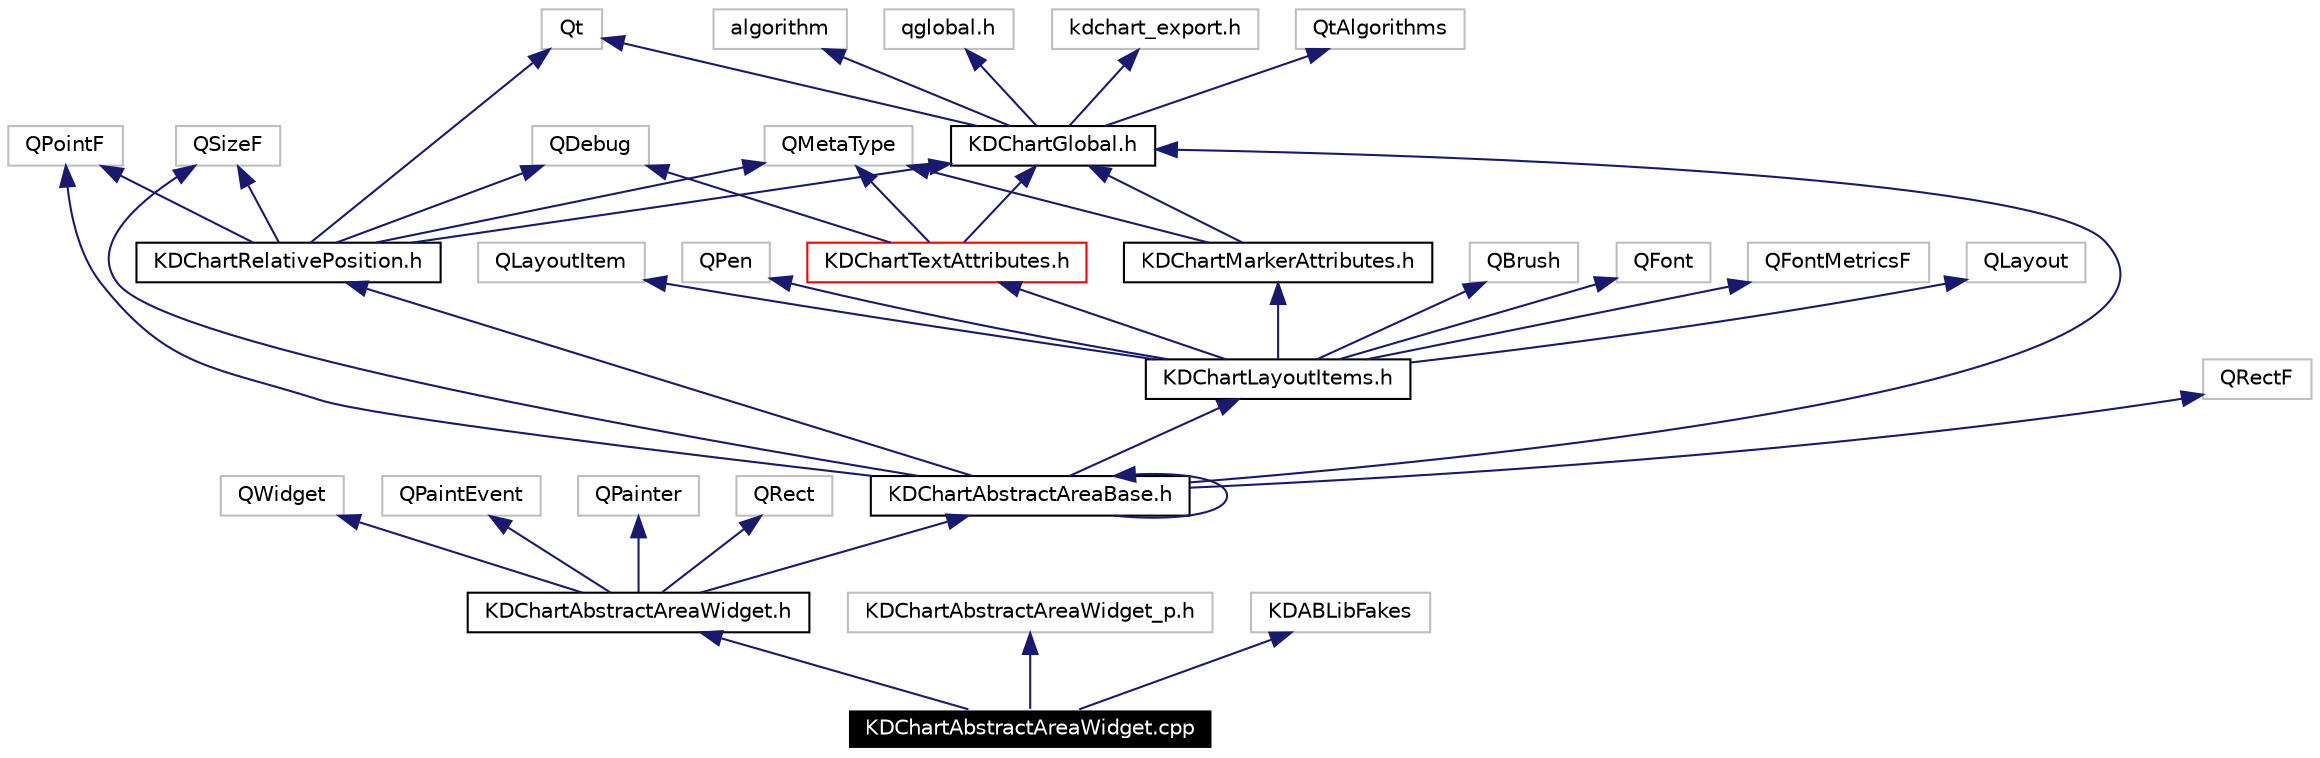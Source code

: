digraph G
{
  edge [fontname="Helvetica",fontsize=10,labelfontname="Helvetica",labelfontsize=10];
  node [fontname="Helvetica",fontsize=10,shape=record];
  Node205 [label="KDChartAbstractAreaWidget.cpp",height=0.2,width=0.4,color="white", fillcolor="black", style="filled" fontcolor="white"];
  Node206 -> Node205 [dir=back,color="midnightblue",fontsize=10,style="solid",fontname="Helvetica"];
  Node206 [label="KDChartAbstractAreaWidget.h",height=0.2,width=0.4,color="black",URL="$_k_d_chart_abstract_area_widget_8h.html"];
  Node207 -> Node206 [dir=back,color="midnightblue",fontsize=10,style="solid",fontname="Helvetica"];
  Node207 [label="QWidget",height=0.2,width=0.4,color="grey75"];
  Node208 -> Node206 [dir=back,color="midnightblue",fontsize=10,style="solid",fontname="Helvetica"];
  Node208 [label="QPaintEvent",height=0.2,width=0.4,color="grey75"];
  Node209 -> Node206 [dir=back,color="midnightblue",fontsize=10,style="solid",fontname="Helvetica"];
  Node209 [label="QPainter",height=0.2,width=0.4,color="grey75"];
  Node210 -> Node206 [dir=back,color="midnightblue",fontsize=10,style="solid",fontname="Helvetica"];
  Node210 [label="QRect",height=0.2,width=0.4,color="grey75"];
  Node211 -> Node206 [dir=back,color="midnightblue",fontsize=10,style="solid",fontname="Helvetica"];
  Node211 [label="KDChartAbstractAreaBase.h",height=0.2,width=0.4,color="black",URL="$_k_d_chart_abstract_area_base_8h.html"];
  Node212 -> Node211 [dir=back,color="midnightblue",fontsize=10,style="solid",fontname="Helvetica"];
  Node212 [label="QPointF",height=0.2,width=0.4,color="grey75"];
  Node213 -> Node211 [dir=back,color="midnightblue",fontsize=10,style="solid",fontname="Helvetica"];
  Node213 [label="QSizeF",height=0.2,width=0.4,color="grey75"];
  Node214 -> Node211 [dir=back,color="midnightblue",fontsize=10,style="solid",fontname="Helvetica"];
  Node214 [label="QRectF",height=0.2,width=0.4,color="grey75"];
  Node215 -> Node211 [dir=back,color="midnightblue",fontsize=10,style="solid",fontname="Helvetica"];
  Node215 [label="KDChartGlobal.h",height=0.2,width=0.4,color="black",URL="$_k_d_chart_global_8h.html"];
  Node216 -> Node215 [dir=back,color="midnightblue",fontsize=10,style="solid",fontname="Helvetica"];
  Node216 [label="qglobal.h",height=0.2,width=0.4,color="grey75"];
  Node217 -> Node215 [dir=back,color="midnightblue",fontsize=10,style="solid",fontname="Helvetica"];
  Node217 [label="kdchart_export.h",height=0.2,width=0.4,color="grey75"];
  Node218 -> Node215 [dir=back,color="midnightblue",fontsize=10,style="solid",fontname="Helvetica"];
  Node218 [label="QtAlgorithms",height=0.2,width=0.4,color="grey75"];
  Node219 -> Node215 [dir=back,color="midnightblue",fontsize=10,style="solid",fontname="Helvetica"];
  Node219 [label="algorithm",height=0.2,width=0.4,color="grey75"];
  Node220 -> Node215 [dir=back,color="midnightblue",fontsize=10,style="solid",fontname="Helvetica"];
  Node220 [label="Qt",height=0.2,width=0.4,color="grey75"];
  Node221 -> Node211 [dir=back,color="midnightblue",fontsize=10,style="solid",fontname="Helvetica"];
  Node221 [label="KDChartLayoutItems.h",height=0.2,width=0.4,color="black",URL="$_k_d_chart_layout_items_8h.html"];
  Node222 -> Node221 [dir=back,color="midnightblue",fontsize=10,style="solid",fontname="Helvetica"];
  Node222 [label="QBrush",height=0.2,width=0.4,color="grey75"];
  Node223 -> Node221 [dir=back,color="midnightblue",fontsize=10,style="solid",fontname="Helvetica"];
  Node223 [label="QFont",height=0.2,width=0.4,color="grey75"];
  Node224 -> Node221 [dir=back,color="midnightblue",fontsize=10,style="solid",fontname="Helvetica"];
  Node224 [label="QFontMetricsF",height=0.2,width=0.4,color="grey75"];
  Node225 -> Node221 [dir=back,color="midnightblue",fontsize=10,style="solid",fontname="Helvetica"];
  Node225 [label="QLayout",height=0.2,width=0.4,color="grey75"];
  Node226 -> Node221 [dir=back,color="midnightblue",fontsize=10,style="solid",fontname="Helvetica"];
  Node226 [label="QLayoutItem",height=0.2,width=0.4,color="grey75"];
  Node227 -> Node221 [dir=back,color="midnightblue",fontsize=10,style="solid",fontname="Helvetica"];
  Node227 [label="QPen",height=0.2,width=0.4,color="grey75"];
  Node228 -> Node221 [dir=back,color="midnightblue",fontsize=10,style="solid",fontname="Helvetica"];
  Node228 [label="KDChartTextAttributes.h",height=0.2,width=0.4,color="red",URL="$_k_d_chart_text_attributes_8h.html"];
  Node229 -> Node228 [dir=back,color="midnightblue",fontsize=10,style="solid",fontname="Helvetica"];
  Node229 [label="QDebug",height=0.2,width=0.4,color="grey75"];
  Node230 -> Node228 [dir=back,color="midnightblue",fontsize=10,style="solid",fontname="Helvetica"];
  Node230 [label="QMetaType",height=0.2,width=0.4,color="grey75"];
  Node215 -> Node228 [dir=back,color="midnightblue",fontsize=10,style="solid",fontname="Helvetica"];
  Node236 -> Node221 [dir=back,color="midnightblue",fontsize=10,style="solid",fontname="Helvetica"];
  Node236 [label="KDChartMarkerAttributes.h",height=0.2,width=0.4,color="black",URL="$_k_d_chart_marker_attributes_8h.html"];
  Node230 -> Node236 [dir=back,color="midnightblue",fontsize=10,style="solid",fontname="Helvetica"];
  Node215 -> Node236 [dir=back,color="midnightblue",fontsize=10,style="solid",fontname="Helvetica"];
  Node237 -> Node211 [dir=back,color="midnightblue",fontsize=10,style="solid",fontname="Helvetica"];
  Node237 [label="KDChartRelativePosition.h",height=0.2,width=0.4,color="black",URL="$_k_d_chart_relative_position_8h.html"];
  Node229 -> Node237 [dir=back,color="midnightblue",fontsize=10,style="solid",fontname="Helvetica"];
  Node230 -> Node237 [dir=back,color="midnightblue",fontsize=10,style="solid",fontname="Helvetica"];
  Node220 -> Node237 [dir=back,color="midnightblue",fontsize=10,style="solid",fontname="Helvetica"];
  Node212 -> Node237 [dir=back,color="midnightblue",fontsize=10,style="solid",fontname="Helvetica"];
  Node213 -> Node237 [dir=back,color="midnightblue",fontsize=10,style="solid",fontname="Helvetica"];
  Node215 -> Node237 [dir=back,color="midnightblue",fontsize=10,style="solid",fontname="Helvetica"];
  Node211 -> Node211 [dir=back,color="midnightblue",fontsize=10,style="solid",fontname="Helvetica"];
  Node238 -> Node205 [dir=back,color="midnightblue",fontsize=10,style="solid",fontname="Helvetica"];
  Node238 [label="KDChartAbstractAreaWidget_p.h",height=0.2,width=0.4,color="grey75"];
  Node239 -> Node205 [dir=back,color="midnightblue",fontsize=10,style="solid",fontname="Helvetica"];
  Node239 [label="KDABLibFakes",height=0.2,width=0.4,color="grey75"];
}
